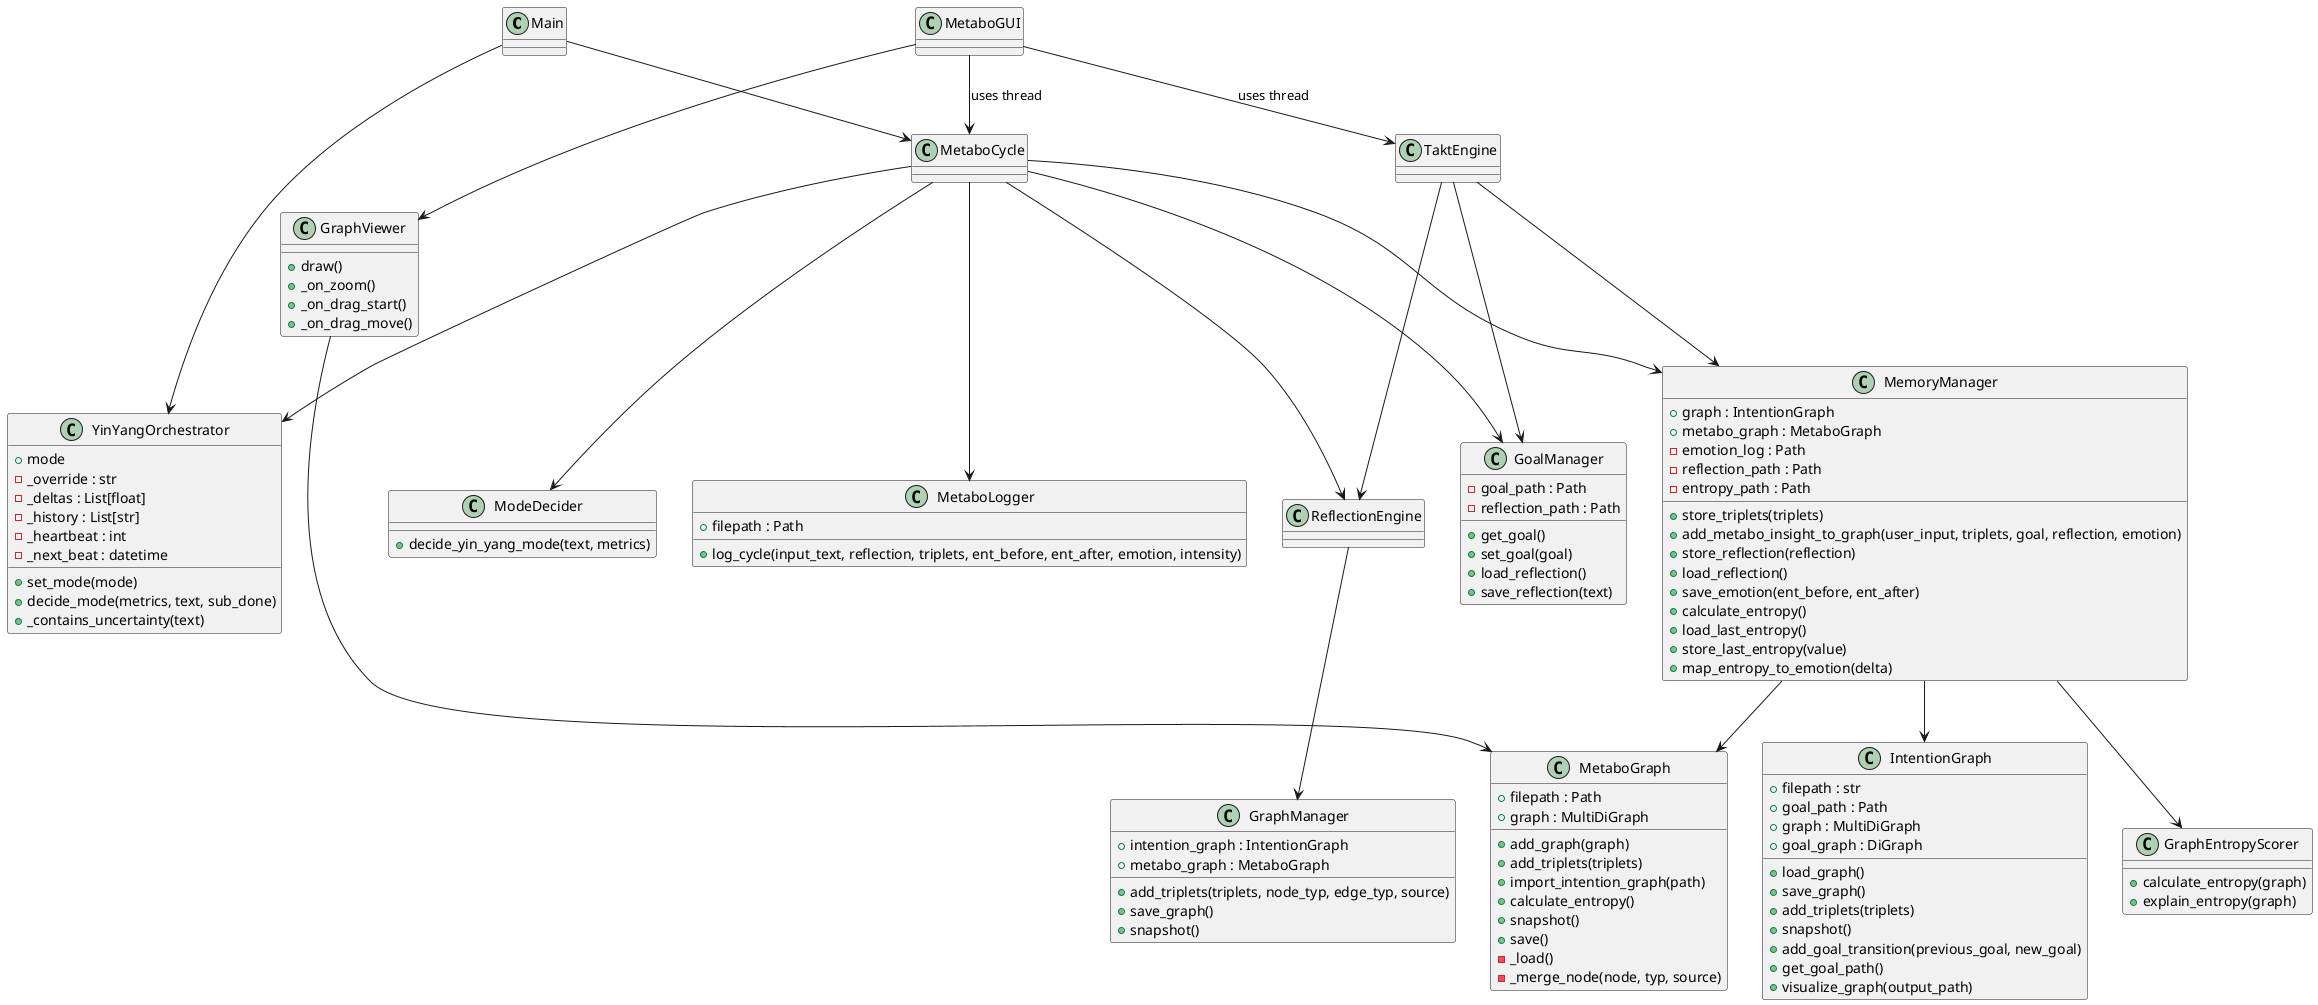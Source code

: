 @startuml
'/' Updated after adding requirements.txt
class Main
class MetaboCycle
class GoalManager {
  -goal_path : Path
  -reflection_path : Path
  +get_goal()
  +set_goal(goal)
  +load_reflection()
  +save_reflection(text)
}
class MemoryManager {
  +graph : IntentionGraph
  +metabo_graph : MetaboGraph
  -emotion_log : Path
  -reflection_path : Path
  -entropy_path : Path
  +store_triplets(triplets)
  +add_metabo_insight_to_graph(user_input, triplets, goal, reflection, emotion)
  +store_reflection(reflection)
  +load_reflection()
  +save_emotion(ent_before, ent_after)
  +calculate_entropy()
  +load_last_entropy()
  +store_last_entropy(value)
  +map_entropy_to_emotion(delta)
}
class IntentionGraph {
  +filepath : str
  +goal_path : Path
  +graph : MultiDiGraph
  +goal_graph : DiGraph
  +load_graph()
  +save_graph()
  +add_triplets(triplets)
  +snapshot()
  +add_goal_transition(previous_goal, new_goal)
  +get_goal_path()
  +visualize_graph(output_path)
}
class ReflectionEngine
class TaktEngine
class YinYangOrchestrator {
  +mode
  -_override : str
  -_deltas : List[float]
  -_history : List[str]
  -_heartbeat : int
  -_next_beat : datetime
  +set_mode(mode)
  +decide_mode(metrics, text, sub_done)
  +_contains_uncertainty(text)
}
class ModeDecider {
  +decide_yin_yang_mode(text, metrics)
}
class MetaboGUI
class GraphViewer {
  +draw()
  +_on_zoom()
  +_on_drag_start()
  +_on_drag_move()
}
class GraphEntropyScorer {
  +calculate_entropy(graph)
  +explain_entropy(graph)
}
class MetaboGraph {
  +filepath : Path
  +graph : MultiDiGraph
  +add_graph(graph)
  +add_triplets(triplets)
  +import_intention_graph(path)
  +calculate_entropy()
  +snapshot()
  +save()
  -_load()
  -_merge_node(node, typ, source)
}
class GraphManager {
  +intention_graph : IntentionGraph
  +metabo_graph : MetaboGraph
  +add_triplets(triplets, node_typ, edge_typ, source)
  +save_graph()
  +snapshot()
}
class MetaboLogger {
  +filepath : Path
  +log_cycle(input_text, reflection, triplets, ent_before, ent_after, emotion, intensity)
}

Main --> MetaboCycle
MetaboCycle --> GoalManager
MetaboCycle --> MemoryManager
MetaboCycle --> ReflectionEngine
ReflectionEngine --> GraphManager
MetaboCycle --> YinYangOrchestrator
MetaboCycle --> ModeDecider
MemoryManager --> IntentionGraph
MemoryManager --> MetaboGraph
TaktEngine --> MemoryManager
TaktEngine --> GoalManager
TaktEngine --> ReflectionEngine
Main --> YinYangOrchestrator
MetaboGUI --> MetaboCycle : uses thread
MetaboGUI --> TaktEngine : uses thread
MetaboGUI --> GraphViewer
MemoryManager --> GraphEntropyScorer
GraphViewer --> MetaboGraph
MetaboCycle --> MetaboLogger
@enduml
